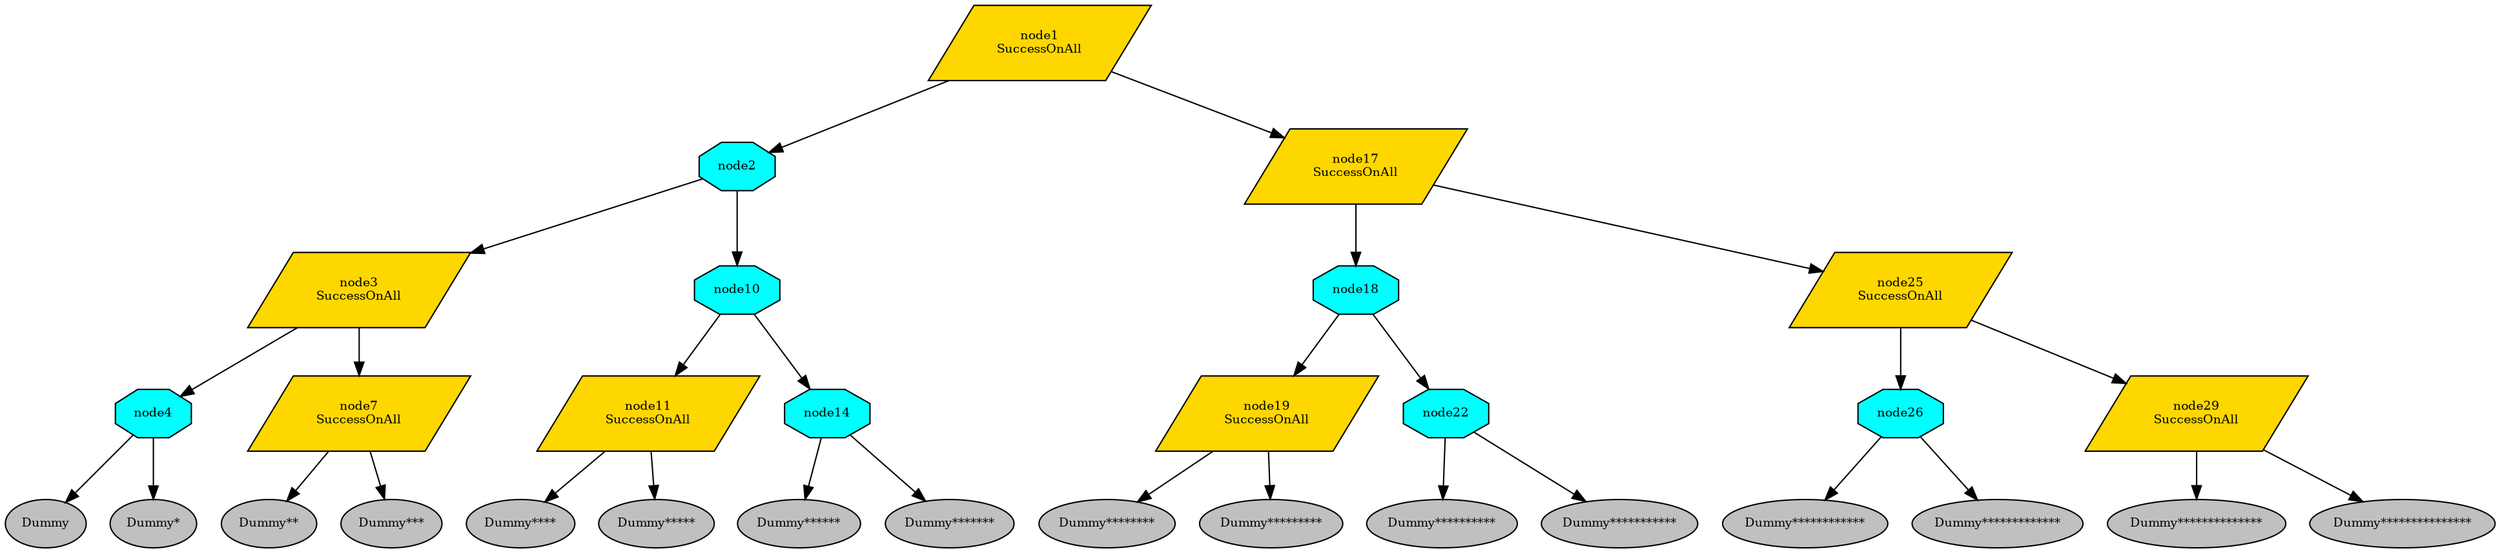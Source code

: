 digraph pastafarianism {
ordering=out;
graph [fontname="times-roman"];
node [fontname="times-roman"];
edge [fontname="times-roman"];
node1 [fillcolor=gold, fontcolor=black, fontsize=9, label="node1\nSuccessOnAll", shape=parallelogram, style=filled];
node2 [fillcolor=cyan, fontcolor=black, fontsize=9, label=node2, shape=octagon, style=filled];
node1 -> node2;
node3 [fillcolor=gold, fontcolor=black, fontsize=9, label="node3\nSuccessOnAll", shape=parallelogram, style=filled];
node2 -> node3;
node4 [fillcolor=cyan, fontcolor=black, fontsize=9, label=node4, shape=octagon, style=filled];
node3 -> node4;
Dummy [fillcolor=gray, fontcolor=black, fontsize=9, label=Dummy, shape=ellipse, style=filled];
node4 -> Dummy;
"Dummy*" [fillcolor=gray, fontcolor=black, fontsize=9, label="Dummy*", shape=ellipse, style=filled];
node4 -> "Dummy*";
node7 [fillcolor=gold, fontcolor=black, fontsize=9, label="node7\nSuccessOnAll", shape=parallelogram, style=filled];
node3 -> node7;
"Dummy**" [fillcolor=gray, fontcolor=black, fontsize=9, label="Dummy**", shape=ellipse, style=filled];
node7 -> "Dummy**";
"Dummy***" [fillcolor=gray, fontcolor=black, fontsize=9, label="Dummy***", shape=ellipse, style=filled];
node7 -> "Dummy***";
node10 [fillcolor=cyan, fontcolor=black, fontsize=9, label=node10, shape=octagon, style=filled];
node2 -> node10;
node11 [fillcolor=gold, fontcolor=black, fontsize=9, label="node11\nSuccessOnAll", shape=parallelogram, style=filled];
node10 -> node11;
"Dummy****" [fillcolor=gray, fontcolor=black, fontsize=9, label="Dummy****", shape=ellipse, style=filled];
node11 -> "Dummy****";
"Dummy*****" [fillcolor=gray, fontcolor=black, fontsize=9, label="Dummy*****", shape=ellipse, style=filled];
node11 -> "Dummy*****";
node14 [fillcolor=cyan, fontcolor=black, fontsize=9, label=node14, shape=octagon, style=filled];
node10 -> node14;
"Dummy******" [fillcolor=gray, fontcolor=black, fontsize=9, label="Dummy******", shape=ellipse, style=filled];
node14 -> "Dummy******";
"Dummy*******" [fillcolor=gray, fontcolor=black, fontsize=9, label="Dummy*******", shape=ellipse, style=filled];
node14 -> "Dummy*******";
node17 [fillcolor=gold, fontcolor=black, fontsize=9, label="node17\nSuccessOnAll", shape=parallelogram, style=filled];
node1 -> node17;
node18 [fillcolor=cyan, fontcolor=black, fontsize=9, label=node18, shape=octagon, style=filled];
node17 -> node18;
node19 [fillcolor=gold, fontcolor=black, fontsize=9, label="node19\nSuccessOnAll", shape=parallelogram, style=filled];
node18 -> node19;
"Dummy********" [fillcolor=gray, fontcolor=black, fontsize=9, label="Dummy********", shape=ellipse, style=filled];
node19 -> "Dummy********";
"Dummy*********" [fillcolor=gray, fontcolor=black, fontsize=9, label="Dummy*********", shape=ellipse, style=filled];
node19 -> "Dummy*********";
node22 [fillcolor=cyan, fontcolor=black, fontsize=9, label=node22, shape=octagon, style=filled];
node18 -> node22;
"Dummy**********" [fillcolor=gray, fontcolor=black, fontsize=9, label="Dummy**********", shape=ellipse, style=filled];
node22 -> "Dummy**********";
"Dummy***********" [fillcolor=gray, fontcolor=black, fontsize=9, label="Dummy***********", shape=ellipse, style=filled];
node22 -> "Dummy***********";
node25 [fillcolor=gold, fontcolor=black, fontsize=9, label="node25\nSuccessOnAll", shape=parallelogram, style=filled];
node17 -> node25;
node26 [fillcolor=cyan, fontcolor=black, fontsize=9, label=node26, shape=octagon, style=filled];
node25 -> node26;
"Dummy************" [fillcolor=gray, fontcolor=black, fontsize=9, label="Dummy************", shape=ellipse, style=filled];
node26 -> "Dummy************";
"Dummy*************" [fillcolor=gray, fontcolor=black, fontsize=9, label="Dummy*************", shape=ellipse, style=filled];
node26 -> "Dummy*************";
node29 [fillcolor=gold, fontcolor=black, fontsize=9, label="node29\nSuccessOnAll", shape=parallelogram, style=filled];
node25 -> node29;
"Dummy**************" [fillcolor=gray, fontcolor=black, fontsize=9, label="Dummy**************", shape=ellipse, style=filled];
node29 -> "Dummy**************";
"Dummy***************" [fillcolor=gray, fontcolor=black, fontsize=9, label="Dummy***************", shape=ellipse, style=filled];
node29 -> "Dummy***************";
}

